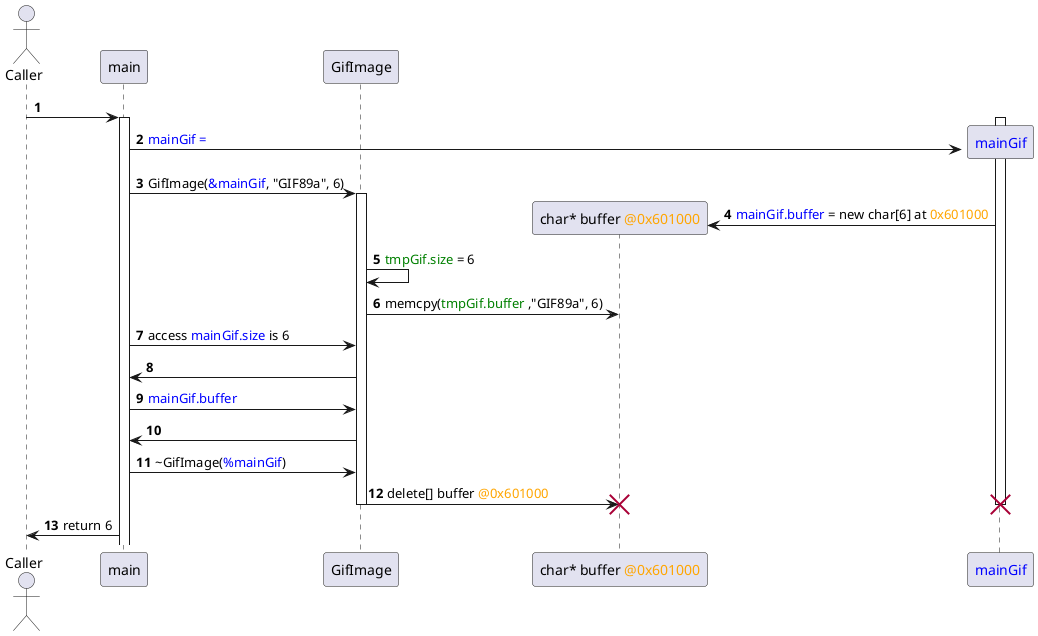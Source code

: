 @startuml
autonumber
actor Caller


participant main
participant "char* buffer <color:orange>@0x601000</color>" as Buffer
participant GifImage
participant "Buffer" as Buffer
participant "<color:blue>mainGif</color>" as Gif
Caller -> main
activate main
	
create Gif
activate Gif
main -> Gif : <color:blue>mainGif = </color>
	
/'
Call Constructor
'/
	
main -> GifImage : GifImage(<color:blue>&mainGif</color>, "GIF89a", 6)
activate GifImage
create Buffer
Gif -> Buffer : <color:blue>mainGif.buffer</color> = new char[6] at <color:orange>0x601000</color>
GifImage -> GifImage : <color:green>tmpGif.size</color> = 6
GifImage -> Buffer : memcpy(<color:green>tmpGif.buffer</color> ,"GIF89a", 6)
main -> GifImage : access <color:blue>mainGif.size</color> is 6
GifImage -> main
main -> GifImage : <color:blue>mainGif.buffer</color>
GifImage -> main

	
main -> GifImage : ~GifImage(<color:blue>%mainGif</color>)
GifImage -> Buffer : delete[] buffer <color:orange>@0x601000</color> 
destroy Buffer
destroy Gif
deactivate GifImage
main -> Caller : return 6
@enduml



